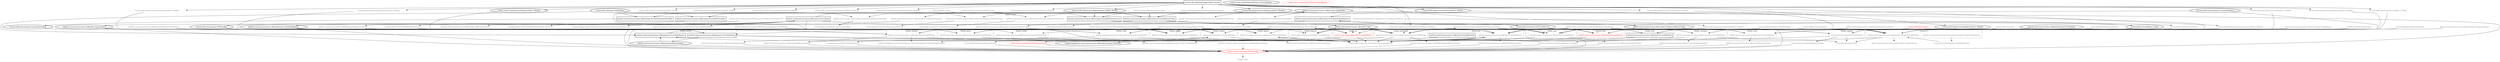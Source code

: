 digraph "" {
    subgraph "cluster_auth" {
      graph [fontsize="12.0", label="Module: auth", penwidth="0.5", style="rounded"];
      "github.com/cosmos/cosmos-sdk/x/auth.ProvideModule"[color="black", fontcolor="black", penwidth="1.5", shape="box"];
    }

    subgraph "cluster_authz" {
      graph [fontsize="12.0", label="Module: authz", penwidth="0.5", style="rounded"];
      "github.com/cosmos/cosmos-sdk/x/authz/module.ProvideModule"[color="lightgrey", fontcolor="dimgrey", penwidth="0.5", shape="box"];
    }

    subgraph "cluster_bank" {
      graph [fontsize="12.0", label="Module: bank", penwidth="0.5", style="rounded"];
      "github.com/cosmos/cosmos-sdk/x/bank.ProvideModule"[color="red", fontcolor="red", penwidth="0.5", shape="box"];
    }

    subgraph "cluster_consensus" {
      graph [fontsize="12.0", label="Module: consensus", penwidth="0.5", style="rounded"];
      "github.com/cosmos/cosmos-sdk/x/consensus.ProvideModule"[color="lightgrey", fontcolor="dimgrey", penwidth="0.5", shape="box"];
    }

    subgraph "cluster_crisis" {
      graph [fontsize="12.0", label="Module: crisis", penwidth="0.5", style="rounded"];
      "github.com/cosmos/cosmos-sdk/x/crisis.ProvideModule"[color="lightgrey", fontcolor="dimgrey", penwidth="0.5", shape="box"];
    }

    subgraph "cluster_distribution" {
      graph [fontsize="12.0", label="Module: distribution", penwidth="0.5", style="rounded"];
      "github.com/cosmos/cosmos-sdk/x/distribution.ProvideModule"[color="lightgrey", fontcolor="dimgrey", penwidth="0.5", shape="box"];
    }

    subgraph "cluster_evidence" {
      graph [fontsize="12.0", label="Module: evidence", penwidth="0.5", style="rounded"];
      "cosmossdk.io/x/evidence.ProvideModule"[color="lightgrey", fontcolor="dimgrey", penwidth="0.5", shape="box"];
    }

    subgraph "cluster_feegrant" {
      graph [fontsize="12.0", label="Module: feegrant", penwidth="0.5", style="rounded"];
      "cosmossdk.io/x/feegrant/module.ProvideModule"[color="lightgrey", fontcolor="dimgrey", penwidth="0.5", shape="box"];
    }

    subgraph "cluster_genutil" {
      graph [fontsize="12.0", label="Module: genutil", penwidth="0.5", style="rounded"];
      "github.com/cosmos/cosmos-sdk/x/genutil.ProvideModule"[color="lightgrey", fontcolor="dimgrey", penwidth="0.5", shape="box"];
    }

    subgraph "cluster_gov" {
      graph [fontsize="12.0", label="Module: gov", penwidth="0.5", style="rounded"];
      "github.com/cosmos/cosmos-sdk/x/gov.ProvideKeyTable"[color="black", fontcolor="black", penwidth="1.5", shape="box"];
      "github.com/cosmos/cosmos-sdk/x/gov.ProvideModule"[color="lightgrey", fontcolor="dimgrey", penwidth="0.5", shape="box"];
    }

    subgraph "cluster_group" {
      graph [fontsize="12.0", label="Module: group", penwidth="0.5", style="rounded"];
      "github.com/cosmos/cosmos-sdk/x/group/module.ProvideModule"[color="lightgrey", fontcolor="dimgrey", penwidth="0.5", shape="box"];
    }

    subgraph "cluster_mint" {
      graph [fontsize="12.0", label="Module: mint", penwidth="0.5", style="rounded"];
      "github.com/cosmos/cosmos-sdk/x/mint.ProvideModule"[color="lightgrey", fontcolor="dimgrey", penwidth="0.5", shape="box"];
    }

    subgraph "cluster_nft" {
      graph [fontsize="12.0", label="Module: nft", penwidth="0.5", style="rounded"];
      "mods.irisnet.org/modules/nft.ProvideModule"[color="red", fontcolor="red", penwidth="0.5", shape="box"];
    }

    subgraph "cluster_params" {
      graph [fontsize="12.0", label="Module: params", penwidth="0.5", style="rounded"];
      "github.com/cosmos/cosmos-sdk/x/params.ProvideModule"[color="black", fontcolor="black", penwidth="1.5", shape="box"];
      "github.com/cosmos/cosmos-sdk/x/params.ProvideSubspace"[color="black", fontcolor="black", penwidth="1.5", shape="box"];
    }

    subgraph "cluster_runtime" {
      graph [fontsize="12.0", label="Module: runtime", penwidth="0.5", style="rounded"];
      "github.com/cosmos/cosmos-sdk/runtime.ProvideAddressCodec"[color="black", fontcolor="black", penwidth="1.5", shape="box"];
      "github.com/cosmos/cosmos-sdk/runtime.ProvideApp"[color="black", fontcolor="black", penwidth="1.5", shape="box"];
      "github.com/cosmos/cosmos-sdk/runtime.ProvideBasicManager"[color="lightgrey", fontcolor="dimgrey", penwidth="0.5", shape="box"];
      "github.com/cosmos/cosmos-sdk/runtime.ProvideCometInfoService"[color="lightgrey", fontcolor="dimgrey", penwidth="0.5", shape="box"];
      "github.com/cosmos/cosmos-sdk/runtime.ProvideEventService"[color="lightgrey", fontcolor="dimgrey", penwidth="0.5", shape="box"];
      "github.com/cosmos/cosmos-sdk/runtime.ProvideGenesisTxHandler"[color="lightgrey", fontcolor="dimgrey", penwidth="0.5", shape="box"];
      "github.com/cosmos/cosmos-sdk/runtime.ProvideHeaderInfoService"[color="lightgrey", fontcolor="dimgrey", penwidth="0.5", shape="box"];
      "github.com/cosmos/cosmos-sdk/runtime.ProvideInterfaceRegistry"[color="black", fontcolor="black", penwidth="1.5", shape="box"];
      "github.com/cosmos/cosmos-sdk/runtime.ProvideKVStoreKey"[color="black", fontcolor="black", penwidth="1.5", shape="box"];
      "github.com/cosmos/cosmos-sdk/runtime.ProvideKVStoreService"[color="black", fontcolor="black", penwidth="1.5", shape="box"];
      "github.com/cosmos/cosmos-sdk/runtime.ProvideMemoryStoreKey"[color="lightgrey", fontcolor="dimgrey", penwidth="0.5", shape="box"];
      "github.com/cosmos/cosmos-sdk/runtime.ProvideMemoryStoreService"[color="lightgrey", fontcolor="dimgrey", penwidth="0.5", shape="box"];
      "github.com/cosmos/cosmos-sdk/runtime.ProvideTransientStoreKey"[color="black", fontcolor="black", penwidth="1.5", shape="box"];
      "github.com/cosmos/cosmos-sdk/runtime.ProvideTransientStoreService"[color="lightgrey", fontcolor="dimgrey", penwidth="0.5", shape="box"];
    }

    subgraph "cluster_slashing" {
      graph [fontsize="12.0", label="Module: slashing", penwidth="0.5", style="rounded"];
      "github.com/cosmos/cosmos-sdk/x/slashing.ProvideModule"[color="lightgrey", fontcolor="dimgrey", penwidth="0.5", shape="box"];
    }

    subgraph "cluster_staking" {
      graph [fontsize="12.0", label="Module: staking", penwidth="0.5", style="rounded"];
      "github.com/cosmos/cosmos-sdk/x/staking.ProvideModule"[color="lightgrey", fontcolor="dimgrey", penwidth="0.5", shape="box"];
    }

    subgraph "cluster_tx" {
      graph [fontsize="12.0", label="Module: tx", penwidth="0.5", style="rounded"];
      "github.com/cosmos/cosmos-sdk/x/auth/tx/config.ProvideModule"[color="lightgrey", fontcolor="dimgrey", penwidth="0.5", shape="box"];
      "github.com/cosmos/cosmos-sdk/x/auth/tx/config.ProvideProtoRegistry"[color="lightgrey", fontcolor="dimgrey", penwidth="0.5", shape="box"];
    }

    subgraph "cluster_upgrade" {
      graph [fontsize="12.0", label="Module: upgrade", penwidth="0.5", style="rounded"];
      "cosmossdk.io/x/upgrade.ProvideModule"[color="lightgrey", fontcolor="dimgrey", penwidth="0.5", shape="box"];
    }

    subgraph "cluster_vesting" {
      graph [fontsize="12.0", label="Module: vesting", penwidth="0.5", style="rounded"];
      "github.com/cosmos/cosmos-sdk/x/auth/vesting.ProvideModule"[color="lightgrey", fontcolor="dimgrey", penwidth="0.5", shape="box"];
    }

  "*cosmossdk.io/api/cosmos/app/runtime/v1alpha1.Module"[color="black", fontcolor="black", penwidth="1.5"];
  "*cosmossdk.io/api/cosmos/app/v1alpha1.Config"[color="lightgrey", fontcolor="dimgrey", penwidth="0.5"];
  "*cosmossdk.io/api/cosmos/auth/module/v1.Module"[color="black", fontcolor="black", penwidth="1.5"];
  "*cosmossdk.io/api/cosmos/authz/module/v1.Module"[color="lightgrey", fontcolor="dimgrey", penwidth="0.5"];
  "*cosmossdk.io/api/cosmos/bank/module/v1.Module"[color="black", fontcolor="black", penwidth="1.5"];
  "*cosmossdk.io/api/cosmos/consensus/module/v1.Module"[color="lightgrey", fontcolor="dimgrey", penwidth="0.5"];
  "*cosmossdk.io/api/cosmos/crisis/module/v1.Module"[color="lightgrey", fontcolor="dimgrey", penwidth="0.5"];
  "*cosmossdk.io/api/cosmos/distribution/module/v1.Module"[color="lightgrey", fontcolor="dimgrey", penwidth="0.5"];
  "*cosmossdk.io/api/cosmos/evidence/module/v1.Module"[color="lightgrey", fontcolor="dimgrey", penwidth="0.5"];
  "*cosmossdk.io/api/cosmos/feegrant/module/v1.Module"[color="lightgrey", fontcolor="dimgrey", penwidth="0.5"];
  "*cosmossdk.io/api/cosmos/genutil/module/v1.Module"[color="lightgrey", fontcolor="dimgrey", penwidth="0.5"];
  "*cosmossdk.io/api/cosmos/gov/module/v1.Module"[color="lightgrey", fontcolor="dimgrey", penwidth="0.5"];
  "*cosmossdk.io/api/cosmos/group/module/v1.Module"[color="lightgrey", fontcolor="dimgrey", penwidth="0.5"];
  "*cosmossdk.io/api/cosmos/mint/module/v1.Module"[color="lightgrey", fontcolor="dimgrey", penwidth="0.5"];
  "*cosmossdk.io/api/cosmos/params/module/v1.Module"[color="lightgrey", fontcolor="dimgrey", penwidth="0.5"];
  "*cosmossdk.io/api/cosmos/slashing/module/v1.Module"[color="lightgrey", fontcolor="dimgrey", penwidth="0.5"];
  "*cosmossdk.io/api/cosmos/staking/module/v1.Module"[color="black", fontcolor="black", penwidth="1.5"];
  "*cosmossdk.io/api/cosmos/tx/config/v1.Config"[color="lightgrey", fontcolor="dimgrey", penwidth="0.5"];
  "*cosmossdk.io/api/cosmos/upgrade/module/v1.Module"[color="lightgrey", fontcolor="dimgrey", penwidth="0.5"];
  "*cosmossdk.io/api/cosmos/vesting/module/v1.Module"[color="lightgrey", fontcolor="dimgrey", penwidth="0.5"];
  "*cosmossdk.io/store/types.KVStoreKey"[color="black", fontcolor="black", penwidth="1.5"];
  "*cosmossdk.io/store/types.MemoryStoreKey"[color="lightgrey", fontcolor="dimgrey", penwidth="0.5"];
  "*cosmossdk.io/store/types.TransientStoreKey"[color="black", fontcolor="black", penwidth="1.5"];
  "*cosmossdk.io/x/upgrade/keeper.Keeper"[color="lightgrey", fontcolor="dimgrey", penwidth="0.5"];
  "*github.com/cosmos/cosmos-sdk/baseapp.GRPCQueryRouter"[color="lightgrey", fontcolor="dimgrey", penwidth="0.5"];
  "*github.com/cosmos/cosmos-sdk/baseapp.MsgServiceRouter"[color="lightgrey", fontcolor="dimgrey", penwidth="0.5"];
  "*github.com/cosmos/cosmos-sdk/codec.LegacyAmino"[color="black", fontcolor="black", penwidth="1.5"];
  "*github.com/cosmos/cosmos-sdk/runtime.AppBuilder"[color="black", fontcolor="black", penwidth="1.5"];
  "*github.com/cosmos/cosmos-sdk/x/crisis/keeper.Keeper"[color="lightgrey", fontcolor="dimgrey", penwidth="0.5"];
  "*github.com/cosmos/cosmos-sdk/x/gov/keeper.Keeper"[color="lightgrey", fontcolor="dimgrey", penwidth="0.5"];
  "*github.com/cosmos/cosmos-sdk/x/staking/keeper.Keeper"[color="lightgrey", fontcolor="dimgrey", penwidth="0.5"];
  "*github.com/cosmos/ibc-go/modules/capability/keeper.Keeper"[color="lightgrey", fontcolor="dimgrey", penwidth="0.5"];
  "*github.com/spf13/viper.Viper"[color="lightgrey", fontcolor="dimgrey", penwidth="0.5"];
  "*mods.irisnet.org/api/irismod/nft/module/v1.Module"[color="black", fontcolor="black", penwidth="1.5"];
  "[]cosmossdk.io/x/tx/signing.CustomGetSigner"[color="black", comment="many-per-container", fontcolor="black", penwidth="1.5"];
  "[]github.com/cosmos/cosmos-sdk/x/gov/types/v1beta1.HandlerRoute"[color="lightgrey", comment="many-per-container", fontcolor="dimgrey", penwidth="0.5"];
  "[]runtime.BaseAppOption"[color="lightgrey", comment="many-per-container", fontcolor="dimgrey", penwidth="0.5"];
  "cosmossdk.io/core/address.Codec"[color="black", fontcolor="black", penwidth="1.5"];
  "cosmossdk.io/core/comet.BlockInfoService"[color="lightgrey", fontcolor="dimgrey", penwidth="0.5"];
  "cosmossdk.io/core/event.Service"[color="lightgrey", fontcolor="dimgrey", penwidth="0.5"];
  "cosmossdk.io/core/genesis.TxHandler"[color="lightgrey", fontcolor="dimgrey", penwidth="0.5"];
  "cosmossdk.io/core/header.Service"[color="lightgrey", fontcolor="dimgrey", penwidth="0.5"];
  "cosmossdk.io/core/store.KVStoreService"[color="black", fontcolor="black", penwidth="1.5"];
  "cosmossdk.io/core/store.MemoryStoreService"[color="lightgrey", fontcolor="dimgrey", penwidth="0.5"];
  "cosmossdk.io/core/store.TransientStoreService"[color="lightgrey", fontcolor="dimgrey", penwidth="0.5"];
  "cosmossdk.io/depinject.ModuleKey"[color="black", fontcolor="black", penwidth="1.5"];
  "cosmossdk.io/depinject.OwnModuleKey"[color="lightgrey", fontcolor="dimgrey", penwidth="0.5"];
  "cosmossdk.io/depinject/appconfig.Compose"[color="black", fontcolor="black", penwidth="1.5", shape="box"];
  "cosmossdk.io/log.Logger"[color="red", fontcolor="red", penwidth="0.5"];
  "cosmossdk.io/x/evidence/keeper.Keeper"[color="lightgrey", fontcolor="dimgrey", penwidth="0.5"];
  "cosmossdk.io/x/feegrant/keeper.Keeper"[color="lightgrey", fontcolor="dimgrey", penwidth="0.5"];
  "cosmossdk.io/x/tx/signing.ProtoFileResolver"[color="lightgrey", fontcolor="dimgrey", penwidth="0.5"];
  "func() []signing.SignModeHandler"[color="lightgrey", fontcolor="dimgrey", penwidth="0.5"];
  "func() address.Codec"[color="lightgrey", fontcolor="dimgrey", penwidth="0.5"];
  "func() runtime.ConsensusAddressCodec"[color="lightgrey", fontcolor="dimgrey", penwidth="0.5"];
  "func() runtime.ValidatorAddressCodec"[color="lightgrey", fontcolor="dimgrey", penwidth="0.5"];
  "func() types.AccountI"[color="lightgrey", fontcolor="dimgrey", penwidth="0.5"];
  "github.com/cosmos/cosmos-sdk/client.TxConfig"[color="lightgrey", fontcolor="dimgrey", penwidth="0.5"];
  "github.com/cosmos/cosmos-sdk/codec.Codec"[color="black", fontcolor="black", penwidth="1.5"];
  "github.com/cosmos/cosmos-sdk/codec/types.InterfaceRegistry"[color="black", fontcolor="black", penwidth="1.5"];
  "github.com/cosmos/cosmos-sdk/runtime.ConsensusAddressCodec"[color="lightgrey", fontcolor="dimgrey", penwidth="0.5"];
  "github.com/cosmos/cosmos-sdk/runtime.ValidatorAddressCodec"[color="black", fontcolor="black", penwidth="1.5"];
  "github.com/cosmos/cosmos-sdk/server/types.AppOptions"[color="lightgrey", fontcolor="dimgrey", penwidth="0.5"];
  "github.com/cosmos/cosmos-sdk/x/auth/ante.FeegrantKeeper"[color="lightgrey", fontcolor="dimgrey", penwidth="0.5"];
  "github.com/cosmos/cosmos-sdk/x/auth/exported.Subspace"[color="black", fontcolor="black", penwidth="1.5"];
  "github.com/cosmos/cosmos-sdk/x/auth/keeper.AccountKeeper"[color="lightgrey", fontcolor="dimgrey", penwidth="0.5"];
  "github.com/cosmos/cosmos-sdk/x/auth/tx.ConfigOptions"[color="lightgrey", fontcolor="dimgrey", penwidth="0.5"];
  "github.com/cosmos/cosmos-sdk/x/auth/vesting/types.BankKeeper"[color="lightgrey", fontcolor="dimgrey", penwidth="0.5"];
  "github.com/cosmos/cosmos-sdk/x/authz/keeper.Keeper"[color="lightgrey", fontcolor="dimgrey", penwidth="0.5"];
  "github.com/cosmos/cosmos-sdk/x/bank/exported.Subspace"[color="lightgrey", fontcolor="dimgrey", penwidth="0.5"];
  "github.com/cosmos/cosmos-sdk/x/bank/keeper.BaseKeeper"[color="lightgrey", fontcolor="dimgrey", penwidth="0.5"];
  "github.com/cosmos/cosmos-sdk/x/consensus/keeper.Keeper"[color="lightgrey", fontcolor="dimgrey", penwidth="0.5"];
  "github.com/cosmos/cosmos-sdk/x/distribution/keeper.Keeper"[color="lightgrey", fontcolor="dimgrey", penwidth="0.5"];
  "github.com/cosmos/cosmos-sdk/x/group/keeper.Keeper"[color="lightgrey", fontcolor="dimgrey", penwidth="0.5"];
  "github.com/cosmos/cosmos-sdk/x/mint/keeper.Keeper"[color="lightgrey", fontcolor="dimgrey", penwidth="0.5"];
  "github.com/cosmos/cosmos-sdk/x/params/keeper.Keeper"[color="black", fontcolor="black", penwidth="1.5"];
  "github.com/cosmos/cosmos-sdk/x/params/types.Subspace"[color="lightgrey", fontcolor="dimgrey", penwidth="0.5"];
  "github.com/cosmos/cosmos-sdk/x/slashing/exported.Subspace"[color="lightgrey", fontcolor="dimgrey", penwidth="0.5"];
  "github.com/cosmos/cosmos-sdk/x/slashing/keeper.Keeper"[color="lightgrey", fontcolor="dimgrey", penwidth="0.5"];
  "github.com/cosmos/cosmos-sdk/x/staking/exported.Subspace"[color="lightgrey", fontcolor="dimgrey", penwidth="0.5"];
  "google.golang.org/protobuf/reflect/protodesc.Resolver"[color="lightgrey", fontcolor="dimgrey", penwidth="0.5"];
  "google.golang.org/protobuf/reflect/protoregistry.MessageTypeResolver"[color="lightgrey", fontcolor="dimgrey", penwidth="0.5"];
  "map[string]."[color="lightgrey", fontcolor="dimgrey", penwidth="0.5"];
  "map[string]cosmossdk.io/core/appmodule.AppModule"[color="lightgrey", comment="one-per-module", fontcolor="dimgrey", penwidth="0.5"];
  "map[string]github.com/cosmos/cosmos-sdk/types/module.AppModuleBasic"[color="lightgrey", fontcolor="dimgrey", penwidth="0.5"];
  "map[string]github.com/cosmos/cosmos-sdk/x/params/types.KeyTable"[color="black", comment="one-per-module", fontcolor="black", penwidth="1.5"];
  "map[string]github.com/cosmos/cosmos-sdk/x/staking/types.StakingHooksWrapper"[color="lightgrey", comment="one-per-module", fontcolor="dimgrey", penwidth="0.5"];
  "mods.irisnet.org/modules/nft/keeper.Keeper"[color="red", fontcolor="red", penwidth="0.5"];
  "mods.irisnet.org/modules/nft/types.AccountKeeper"[color="black", fontcolor="black", penwidth="1.5"];
  "mods.irisnet.org/modules/nft/types.BankKeeper"[color="red", fontcolor="red", penwidth="0.5"];
  "mods.irisnet.org/simapp.NewSimApp"[color="red", fontcolor="red", penwidth="1.5", shape="hexagon"];
  "types.InflationCalculationFn"[color="lightgrey", fontcolor="dimgrey", penwidth="0.5"];
  "types.RandomGenesisAccountsFn"[color="lightgrey", fontcolor="dimgrey", penwidth="0.5"];
  "cosmossdk.io/depinject/appconfig.Compose" -> "*cosmossdk.io/api/cosmos/app/v1alpha1.Config";
  "cosmossdk.io/depinject/appconfig.Compose" -> "*cosmossdk.io/api/cosmos/app/runtime/v1alpha1.Module";
  "github.com/cosmos/cosmos-sdk/codec/types.InterfaceRegistry" -> "github.com/cosmos/cosmos-sdk/runtime.ProvideApp";
  "github.com/cosmos/cosmos-sdk/runtime.ProvideApp" -> "github.com/cosmos/cosmos-sdk/codec.Codec";
  "github.com/cosmos/cosmos-sdk/runtime.ProvideApp" -> "*github.com/cosmos/cosmos-sdk/codec.LegacyAmino";
  "github.com/cosmos/cosmos-sdk/runtime.ProvideApp" -> "*github.com/cosmos/cosmos-sdk/runtime.AppBuilder";
  "github.com/cosmos/cosmos-sdk/runtime.ProvideApp" -> "*github.com/cosmos/cosmos-sdk/baseapp.MsgServiceRouter";
  "github.com/cosmos/cosmos-sdk/runtime.ProvideApp" -> "*github.com/cosmos/cosmos-sdk/baseapp.GRPCQueryRouter";
  "github.com/cosmos/cosmos-sdk/runtime.ProvideApp" -> "map[string]cosmossdk.io/core/appmodule.AppModule";
  "github.com/cosmos/cosmos-sdk/runtime.ProvideApp" -> "google.golang.org/protobuf/reflect/protodesc.Resolver";
  "github.com/cosmos/cosmos-sdk/runtime.ProvideApp" -> "google.golang.org/protobuf/reflect/protoregistry.MessageTypeResolver";
  "cosmossdk.io/core/address.Codec" -> "github.com/cosmos/cosmos-sdk/runtime.ProvideInterfaceRegistry";
  "github.com/cosmos/cosmos-sdk/runtime.ValidatorAddressCodec" -> "github.com/cosmos/cosmos-sdk/runtime.ProvideInterfaceRegistry";
  "[]cosmossdk.io/x/tx/signing.CustomGetSigner" -> "github.com/cosmos/cosmos-sdk/runtime.ProvideInterfaceRegistry";
  "github.com/cosmos/cosmos-sdk/runtime.ProvideInterfaceRegistry" -> "github.com/cosmos/cosmos-sdk/codec/types.InterfaceRegistry";
  "*cosmossdk.io/api/cosmos/app/runtime/v1alpha1.Module" -> "github.com/cosmos/cosmos-sdk/runtime.ProvideKVStoreKey";
  "cosmossdk.io/depinject.ModuleKey" -> "github.com/cosmos/cosmos-sdk/runtime.ProvideKVStoreKey";
  "*github.com/cosmos/cosmos-sdk/runtime.AppBuilder" -> "github.com/cosmos/cosmos-sdk/runtime.ProvideKVStoreKey";
  "github.com/cosmos/cosmos-sdk/runtime.ProvideKVStoreKey" -> "*cosmossdk.io/store/types.KVStoreKey";
  "cosmossdk.io/depinject.ModuleKey" -> "github.com/cosmos/cosmos-sdk/runtime.ProvideTransientStoreKey";
  "*github.com/cosmos/cosmos-sdk/runtime.AppBuilder" -> "github.com/cosmos/cosmos-sdk/runtime.ProvideTransientStoreKey";
  "github.com/cosmos/cosmos-sdk/runtime.ProvideTransientStoreKey" -> "*cosmossdk.io/store/types.TransientStoreKey";
  "cosmossdk.io/depinject.ModuleKey" -> "github.com/cosmos/cosmos-sdk/runtime.ProvideMemoryStoreKey";
  "*github.com/cosmos/cosmos-sdk/runtime.AppBuilder" -> "github.com/cosmos/cosmos-sdk/runtime.ProvideMemoryStoreKey";
  "github.com/cosmos/cosmos-sdk/runtime.ProvideMemoryStoreKey" -> "*cosmossdk.io/store/types.MemoryStoreKey";
  "*github.com/cosmos/cosmos-sdk/runtime.AppBuilder" -> "github.com/cosmos/cosmos-sdk/runtime.ProvideGenesisTxHandler";
  "github.com/cosmos/cosmos-sdk/runtime.ProvideGenesisTxHandler" -> "cosmossdk.io/core/genesis.TxHandler";
  "*cosmossdk.io/api/cosmos/app/runtime/v1alpha1.Module" -> "github.com/cosmos/cosmos-sdk/runtime.ProvideKVStoreService";
  "cosmossdk.io/depinject.ModuleKey" -> "github.com/cosmos/cosmos-sdk/runtime.ProvideKVStoreService";
  "*github.com/cosmos/cosmos-sdk/runtime.AppBuilder" -> "github.com/cosmos/cosmos-sdk/runtime.ProvideKVStoreService";
  "github.com/cosmos/cosmos-sdk/runtime.ProvideKVStoreService" -> "cosmossdk.io/core/store.KVStoreService";
  "cosmossdk.io/depinject.ModuleKey" -> "github.com/cosmos/cosmos-sdk/runtime.ProvideMemoryStoreService";
  "*github.com/cosmos/cosmos-sdk/runtime.AppBuilder" -> "github.com/cosmos/cosmos-sdk/runtime.ProvideMemoryStoreService";
  "github.com/cosmos/cosmos-sdk/runtime.ProvideMemoryStoreService" -> "cosmossdk.io/core/store.MemoryStoreService";
  "cosmossdk.io/depinject.ModuleKey" -> "github.com/cosmos/cosmos-sdk/runtime.ProvideTransientStoreService";
  "*github.com/cosmos/cosmos-sdk/runtime.AppBuilder" -> "github.com/cosmos/cosmos-sdk/runtime.ProvideTransientStoreService";
  "github.com/cosmos/cosmos-sdk/runtime.ProvideTransientStoreService" -> "cosmossdk.io/core/store.TransientStoreService";
  "github.com/cosmos/cosmos-sdk/runtime.ProvideEventService" -> "cosmossdk.io/core/event.Service";
  "*github.com/cosmos/cosmos-sdk/runtime.AppBuilder" -> "github.com/cosmos/cosmos-sdk/runtime.ProvideHeaderInfoService";
  "github.com/cosmos/cosmos-sdk/runtime.ProvideHeaderInfoService" -> "cosmossdk.io/core/header.Service";
  "github.com/cosmos/cosmos-sdk/runtime.ProvideCometInfoService" -> "cosmossdk.io/core/comet.BlockInfoService";
  "*github.com/cosmos/cosmos-sdk/runtime.AppBuilder" -> "github.com/cosmos/cosmos-sdk/runtime.ProvideBasicManager";
  "github.com/cosmos/cosmos-sdk/runtime.ProvideBasicManager" -> "map[string]github.com/cosmos/cosmos-sdk/types/module.AppModuleBasic";
  "*cosmossdk.io/api/cosmos/auth/module/v1.Module" -> "github.com/cosmos/cosmos-sdk/runtime.ProvideAddressCodec";
  "*cosmossdk.io/api/cosmos/staking/module/v1.Module" -> "github.com/cosmos/cosmos-sdk/runtime.ProvideAddressCodec";
  "func() address.Codec" -> "github.com/cosmos/cosmos-sdk/runtime.ProvideAddressCodec";
  "func() runtime.ValidatorAddressCodec" -> "github.com/cosmos/cosmos-sdk/runtime.ProvideAddressCodec";
  "func() runtime.ConsensusAddressCodec" -> "github.com/cosmos/cosmos-sdk/runtime.ProvideAddressCodec";
  "github.com/cosmos/cosmos-sdk/runtime.ProvideAddressCodec" -> "cosmossdk.io/core/address.Codec";
  "github.com/cosmos/cosmos-sdk/runtime.ProvideAddressCodec" -> "github.com/cosmos/cosmos-sdk/runtime.ValidatorAddressCodec";
  "github.com/cosmos/cosmos-sdk/runtime.ProvideAddressCodec" -> "github.com/cosmos/cosmos-sdk/runtime.ConsensusAddressCodec";
  "cosmossdk.io/depinject/appconfig.Compose" -> "*cosmossdk.io/api/cosmos/auth/module/v1.Module";
  "*cosmossdk.io/api/cosmos/auth/module/v1.Module" -> "github.com/cosmos/cosmos-sdk/x/auth.ProvideModule";
  "cosmossdk.io/core/store.KVStoreService" -> "github.com/cosmos/cosmos-sdk/x/auth.ProvideModule";
  "github.com/cosmos/cosmos-sdk/codec.Codec" -> "github.com/cosmos/cosmos-sdk/x/auth.ProvideModule";
  "cosmossdk.io/core/address.Codec" -> "github.com/cosmos/cosmos-sdk/x/auth.ProvideModule";
  "types.RandomGenesisAccountsFn" -> "github.com/cosmos/cosmos-sdk/x/auth.ProvideModule";
  "func() types.AccountI" -> "github.com/cosmos/cosmos-sdk/x/auth.ProvideModule";
  "github.com/cosmos/cosmos-sdk/x/auth/exported.Subspace" -> "github.com/cosmos/cosmos-sdk/x/auth.ProvideModule";
  "github.com/cosmos/cosmos-sdk/x/auth.ProvideModule" -> "github.com/cosmos/cosmos-sdk/x/auth/keeper.AccountKeeper";
  "github.com/cosmos/cosmos-sdk/x/auth.ProvideModule" -> "map[string]cosmossdk.io/core/appmodule.AppModule";
  "cosmossdk.io/depinject/appconfig.Compose" -> "*cosmossdk.io/api/cosmos/vesting/module/v1.Module";
  "github.com/cosmos/cosmos-sdk/x/auth/keeper.AccountKeeper" -> "github.com/cosmos/cosmos-sdk/x/auth/vesting.ProvideModule";
  "github.com/cosmos/cosmos-sdk/x/auth/vesting/types.BankKeeper" -> "github.com/cosmos/cosmos-sdk/x/auth/vesting.ProvideModule";
  "github.com/cosmos/cosmos-sdk/x/auth/vesting.ProvideModule" -> "map[string]cosmossdk.io/core/appmodule.AppModule";
  "cosmossdk.io/depinject/appconfig.Compose" -> "*cosmossdk.io/api/cosmos/bank/module/v1.Module";
  "*cosmossdk.io/api/cosmos/bank/module/v1.Module" -> "github.com/cosmos/cosmos-sdk/x/bank.ProvideModule";
  "github.com/cosmos/cosmos-sdk/codec.Codec" -> "github.com/cosmos/cosmos-sdk/x/bank.ProvideModule";
  "cosmossdk.io/core/store.KVStoreService" -> "github.com/cosmos/cosmos-sdk/x/bank.ProvideModule";
  "cosmossdk.io/log.Logger" -> "github.com/cosmos/cosmos-sdk/x/bank.ProvideModule";
  "github.com/cosmos/cosmos-sdk/x/auth/keeper.AccountKeeper" -> "github.com/cosmos/cosmos-sdk/x/bank.ProvideModule";
  "github.com/cosmos/cosmos-sdk/x/bank/exported.Subspace" -> "github.com/cosmos/cosmos-sdk/x/bank.ProvideModule";
  "github.com/cosmos/cosmos-sdk/x/bank.ProvideModule" -> "github.com/cosmos/cosmos-sdk/x/bank/keeper.BaseKeeper";
  "github.com/cosmos/cosmos-sdk/x/bank.ProvideModule" -> "map[string]cosmossdk.io/core/appmodule.AppModule";
  "cosmossdk.io/depinject/appconfig.Compose" -> "*cosmossdk.io/api/cosmos/staking/module/v1.Module";
  "*cosmossdk.io/api/cosmos/staking/module/v1.Module" -> "github.com/cosmos/cosmos-sdk/x/staking.ProvideModule";
  "github.com/cosmos/cosmos-sdk/runtime.ValidatorAddressCodec" -> "github.com/cosmos/cosmos-sdk/x/staking.ProvideModule";
  "github.com/cosmos/cosmos-sdk/runtime.ConsensusAddressCodec" -> "github.com/cosmos/cosmos-sdk/x/staking.ProvideModule";
  "github.com/cosmos/cosmos-sdk/x/auth/keeper.AccountKeeper" -> "github.com/cosmos/cosmos-sdk/x/staking.ProvideModule";
  "github.com/cosmos/cosmos-sdk/x/bank/keeper.BaseKeeper" -> "github.com/cosmos/cosmos-sdk/x/staking.ProvideModule";
  "github.com/cosmos/cosmos-sdk/codec.Codec" -> "github.com/cosmos/cosmos-sdk/x/staking.ProvideModule";
  "cosmossdk.io/core/store.KVStoreService" -> "github.com/cosmos/cosmos-sdk/x/staking.ProvideModule";
  "github.com/cosmos/cosmos-sdk/x/staking/exported.Subspace" -> "github.com/cosmos/cosmos-sdk/x/staking.ProvideModule";
  "github.com/cosmos/cosmos-sdk/x/staking.ProvideModule" -> "*github.com/cosmos/cosmos-sdk/x/staking/keeper.Keeper";
  "github.com/cosmos/cosmos-sdk/x/staking.ProvideModule" -> "map[string]cosmossdk.io/core/appmodule.AppModule";
  "cosmossdk.io/depinject/appconfig.Compose" -> "*cosmossdk.io/api/cosmos/slashing/module/v1.Module";
  "*cosmossdk.io/api/cosmos/slashing/module/v1.Module" -> "github.com/cosmos/cosmos-sdk/x/slashing.ProvideModule";
  "cosmossdk.io/core/store.KVStoreService" -> "github.com/cosmos/cosmos-sdk/x/slashing.ProvideModule";
  "github.com/cosmos/cosmos-sdk/codec.Codec" -> "github.com/cosmos/cosmos-sdk/x/slashing.ProvideModule";
  "*github.com/cosmos/cosmos-sdk/codec.LegacyAmino" -> "github.com/cosmos/cosmos-sdk/x/slashing.ProvideModule";
  "github.com/cosmos/cosmos-sdk/codec/types.InterfaceRegistry" -> "github.com/cosmos/cosmos-sdk/x/slashing.ProvideModule";
  "github.com/cosmos/cosmos-sdk/x/auth/keeper.AccountKeeper" -> "github.com/cosmos/cosmos-sdk/x/slashing.ProvideModule";
  "github.com/cosmos/cosmos-sdk/x/bank/keeper.BaseKeeper" -> "github.com/cosmos/cosmos-sdk/x/slashing.ProvideModule";
  "*github.com/cosmos/cosmos-sdk/x/staking/keeper.Keeper" -> "github.com/cosmos/cosmos-sdk/x/slashing.ProvideModule";
  "github.com/cosmos/cosmos-sdk/x/slashing/exported.Subspace" -> "github.com/cosmos/cosmos-sdk/x/slashing.ProvideModule";
  "github.com/cosmos/cosmos-sdk/x/slashing.ProvideModule" -> "github.com/cosmos/cosmos-sdk/x/slashing/keeper.Keeper";
  "github.com/cosmos/cosmos-sdk/x/slashing.ProvideModule" -> "map[string]cosmossdk.io/core/appmodule.AppModule";
  "github.com/cosmos/cosmos-sdk/x/slashing.ProvideModule" -> "map[string]github.com/cosmos/cosmos-sdk/x/staking/types.StakingHooksWrapper";
  "cosmossdk.io/depinject/appconfig.Compose" -> "*cosmossdk.io/api/cosmos/params/module/v1.Module";
  "*cosmossdk.io/store/types.KVStoreKey" -> "github.com/cosmos/cosmos-sdk/x/params.ProvideModule";
  "*cosmossdk.io/store/types.TransientStoreKey" -> "github.com/cosmos/cosmos-sdk/x/params.ProvideModule";
  "github.com/cosmos/cosmos-sdk/codec.Codec" -> "github.com/cosmos/cosmos-sdk/x/params.ProvideModule";
  "*github.com/cosmos/cosmos-sdk/codec.LegacyAmino" -> "github.com/cosmos/cosmos-sdk/x/params.ProvideModule";
  "github.com/cosmos/cosmos-sdk/x/params.ProvideModule" -> "github.com/cosmos/cosmos-sdk/x/params/keeper.Keeper";
  "github.com/cosmos/cosmos-sdk/x/params.ProvideModule" -> "map[string]cosmossdk.io/core/appmodule.AppModule";
  "github.com/cosmos/cosmos-sdk/x/params.ProvideModule" -> "[]github.com/cosmos/cosmos-sdk/x/gov/types/v1beta1.HandlerRoute";
  "cosmossdk.io/depinject.ModuleKey" -> "github.com/cosmos/cosmos-sdk/x/params.ProvideSubspace";
  "github.com/cosmos/cosmos-sdk/x/params/keeper.Keeper" -> "github.com/cosmos/cosmos-sdk/x/params.ProvideSubspace";
  "map[string]github.com/cosmos/cosmos-sdk/x/params/types.KeyTable" -> "github.com/cosmos/cosmos-sdk/x/params.ProvideSubspace";
  "github.com/cosmos/cosmos-sdk/x/params.ProvideSubspace" -> "github.com/cosmos/cosmos-sdk/x/params/types.Subspace";
  "cosmossdk.io/depinject/appconfig.Compose" -> "*cosmossdk.io/api/cosmos/tx/config/v1.Config";
  "*cosmossdk.io/api/cosmos/tx/config/v1.Config" -> "github.com/cosmos/cosmos-sdk/x/auth/tx/config.ProvideModule";
  "cosmossdk.io/core/address.Codec" -> "github.com/cosmos/cosmos-sdk/x/auth/tx/config.ProvideModule";
  "github.com/cosmos/cosmos-sdk/runtime.ValidatorAddressCodec" -> "github.com/cosmos/cosmos-sdk/x/auth/tx/config.ProvideModule";
  "github.com/cosmos/cosmos-sdk/codec.Codec" -> "github.com/cosmos/cosmos-sdk/x/auth/tx/config.ProvideModule";
  "cosmossdk.io/x/tx/signing.ProtoFileResolver" -> "github.com/cosmos/cosmos-sdk/x/auth/tx/config.ProvideModule";
  "github.com/cosmos/cosmos-sdk/x/bank/keeper.BaseKeeper" -> "github.com/cosmos/cosmos-sdk/x/auth/tx/config.ProvideModule";
  "github.com/cosmos/cosmos-sdk/x/bank/keeper.BaseKeeper" -> "github.com/cosmos/cosmos-sdk/x/auth/tx/config.ProvideModule";
  "github.com/cosmos/cosmos-sdk/x/auth/keeper.AccountKeeper" -> "github.com/cosmos/cosmos-sdk/x/auth/tx/config.ProvideModule";
  "github.com/cosmos/cosmos-sdk/x/auth/ante.FeegrantKeeper" -> "github.com/cosmos/cosmos-sdk/x/auth/tx/config.ProvideModule";
  "func() []signing.SignModeHandler" -> "github.com/cosmos/cosmos-sdk/x/auth/tx/config.ProvideModule";
  "[]cosmossdk.io/x/tx/signing.CustomGetSigner" -> "github.com/cosmos/cosmos-sdk/x/auth/tx/config.ProvideModule";
  "github.com/cosmos/cosmos-sdk/x/auth/tx/config.ProvideModule" -> "github.com/cosmos/cosmos-sdk/client.TxConfig";
  "github.com/cosmos/cosmos-sdk/x/auth/tx/config.ProvideModule" -> "github.com/cosmos/cosmos-sdk/x/auth/tx.ConfigOptions";
  "github.com/cosmos/cosmos-sdk/x/auth/tx/config.ProvideModule" -> "[]runtime.BaseAppOption";
  "github.com/cosmos/cosmos-sdk/x/auth/tx/config.ProvideProtoRegistry" -> "cosmossdk.io/x/tx/signing.ProtoFileResolver";
  "cosmossdk.io/depinject/appconfig.Compose" -> "*cosmossdk.io/api/cosmos/genutil/module/v1.Module";
  "github.com/cosmos/cosmos-sdk/x/auth/keeper.AccountKeeper" -> "github.com/cosmos/cosmos-sdk/x/genutil.ProvideModule";
  "*github.com/cosmos/cosmos-sdk/x/staking/keeper.Keeper" -> "github.com/cosmos/cosmos-sdk/x/genutil.ProvideModule";
  "cosmossdk.io/core/genesis.TxHandler" -> "github.com/cosmos/cosmos-sdk/x/genutil.ProvideModule";
  "github.com/cosmos/cosmos-sdk/client.TxConfig" -> "github.com/cosmos/cosmos-sdk/x/genutil.ProvideModule";
  "github.com/cosmos/cosmos-sdk/x/genutil.ProvideModule" -> "map[string]cosmossdk.io/core/appmodule.AppModule";
  "cosmossdk.io/depinject/appconfig.Compose" -> "*cosmossdk.io/api/cosmos/authz/module/v1.Module";
  "github.com/cosmos/cosmos-sdk/codec.Codec" -> "github.com/cosmos/cosmos-sdk/x/authz/module.ProvideModule";
  "github.com/cosmos/cosmos-sdk/x/auth/keeper.AccountKeeper" -> "github.com/cosmos/cosmos-sdk/x/authz/module.ProvideModule";
  "github.com/cosmos/cosmos-sdk/x/bank/keeper.BaseKeeper" -> "github.com/cosmos/cosmos-sdk/x/authz/module.ProvideModule";
  "github.com/cosmos/cosmos-sdk/codec/types.InterfaceRegistry" -> "github.com/cosmos/cosmos-sdk/x/authz/module.ProvideModule";
  "*github.com/cosmos/cosmos-sdk/baseapp.MsgServiceRouter" -> "github.com/cosmos/cosmos-sdk/x/authz/module.ProvideModule";
  "cosmossdk.io/core/store.KVStoreService" -> "github.com/cosmos/cosmos-sdk/x/authz/module.ProvideModule";
  "github.com/cosmos/cosmos-sdk/x/authz/module.ProvideModule" -> "github.com/cosmos/cosmos-sdk/x/authz/keeper.Keeper";
  "github.com/cosmos/cosmos-sdk/x/authz/module.ProvideModule" -> "map[string]cosmossdk.io/core/appmodule.AppModule";
  "cosmossdk.io/depinject/appconfig.Compose" -> "*cosmossdk.io/api/cosmos/upgrade/module/v1.Module";
  "*cosmossdk.io/api/cosmos/upgrade/module/v1.Module" -> "cosmossdk.io/x/upgrade.ProvideModule";
  "cosmossdk.io/core/store.KVStoreService" -> "cosmossdk.io/x/upgrade.ProvideModule";
  "github.com/cosmos/cosmos-sdk/codec.Codec" -> "cosmossdk.io/x/upgrade.ProvideModule";
  "cosmossdk.io/core/address.Codec" -> "cosmossdk.io/x/upgrade.ProvideModule";
  "github.com/cosmos/cosmos-sdk/server/types.AppOptions" -> "cosmossdk.io/x/upgrade.ProvideModule";
  "*github.com/spf13/viper.Viper" -> "cosmossdk.io/x/upgrade.ProvideModule";
  "cosmossdk.io/x/upgrade.ProvideModule" -> "*cosmossdk.io/x/upgrade/keeper.Keeper";
  "cosmossdk.io/x/upgrade.ProvideModule" -> "map[string]cosmossdk.io/core/appmodule.AppModule";
  "cosmossdk.io/x/upgrade.ProvideModule" -> "[]runtime.BaseAppOption";
  "cosmossdk.io/depinject/appconfig.Compose" -> "*cosmossdk.io/api/cosmos/distribution/module/v1.Module";
  "*cosmossdk.io/api/cosmos/distribution/module/v1.Module" -> "github.com/cosmos/cosmos-sdk/x/distribution.ProvideModule";
  "cosmossdk.io/core/store.KVStoreService" -> "github.com/cosmos/cosmos-sdk/x/distribution.ProvideModule";
  "github.com/cosmos/cosmos-sdk/codec.Codec" -> "github.com/cosmos/cosmos-sdk/x/distribution.ProvideModule";
  "github.com/cosmos/cosmos-sdk/x/auth/keeper.AccountKeeper" -> "github.com/cosmos/cosmos-sdk/x/distribution.ProvideModule";
  "github.com/cosmos/cosmos-sdk/x/bank/keeper.BaseKeeper" -> "github.com/cosmos/cosmos-sdk/x/distribution.ProvideModule";
  "*github.com/cosmos/cosmos-sdk/x/staking/keeper.Keeper" -> "github.com/cosmos/cosmos-sdk/x/distribution.ProvideModule";
  "github.com/cosmos/cosmos-sdk/x/params/types.Subspace" -> "github.com/cosmos/cosmos-sdk/x/distribution.ProvideModule";
  "github.com/cosmos/cosmos-sdk/x/distribution.ProvideModule" -> "github.com/cosmos/cosmos-sdk/x/distribution/keeper.Keeper";
  "github.com/cosmos/cosmos-sdk/x/distribution.ProvideModule" -> "map[string]cosmossdk.io/core/appmodule.AppModule";
  "github.com/cosmos/cosmos-sdk/x/distribution.ProvideModule" -> "map[string]github.com/cosmos/cosmos-sdk/x/staking/types.StakingHooksWrapper";
  "cosmossdk.io/depinject/appconfig.Compose" -> "*cosmossdk.io/api/cosmos/evidence/module/v1.Module";
  "cosmossdk.io/core/store.KVStoreService" -> "cosmossdk.io/x/evidence.ProvideModule";
  "github.com/cosmos/cosmos-sdk/codec.Codec" -> "cosmossdk.io/x/evidence.ProvideModule";
  "*github.com/cosmos/cosmos-sdk/x/staking/keeper.Keeper" -> "cosmossdk.io/x/evidence.ProvideModule";
  "github.com/cosmos/cosmos-sdk/x/slashing/keeper.Keeper" -> "cosmossdk.io/x/evidence.ProvideModule";
  "cosmossdk.io/core/address.Codec" -> "cosmossdk.io/x/evidence.ProvideModule";
  "cosmossdk.io/core/comet.BlockInfoService" -> "cosmossdk.io/x/evidence.ProvideModule";
  "cosmossdk.io/x/evidence.ProvideModule" -> "cosmossdk.io/x/evidence/keeper.Keeper";
  "cosmossdk.io/x/evidence.ProvideModule" -> "map[string]cosmossdk.io/core/appmodule.AppModule";
  "cosmossdk.io/depinject/appconfig.Compose" -> "*cosmossdk.io/api/cosmos/mint/module/v1.Module";
  "cosmossdk.io/depinject.OwnModuleKey" -> "github.com/cosmos/cosmos-sdk/x/mint.ProvideModule";
  "*cosmossdk.io/api/cosmos/mint/module/v1.Module" -> "github.com/cosmos/cosmos-sdk/x/mint.ProvideModule";
  "cosmossdk.io/core/store.KVStoreService" -> "github.com/cosmos/cosmos-sdk/x/mint.ProvideModule";
  "github.com/cosmos/cosmos-sdk/codec.Codec" -> "github.com/cosmos/cosmos-sdk/x/mint.ProvideModule";
  "types.InflationCalculationFn" -> "github.com/cosmos/cosmos-sdk/x/mint.ProvideModule";
  "github.com/cosmos/cosmos-sdk/x/params/types.Subspace" -> "github.com/cosmos/cosmos-sdk/x/mint.ProvideModule";
  "github.com/cosmos/cosmos-sdk/x/auth/keeper.AccountKeeper" -> "github.com/cosmos/cosmos-sdk/x/mint.ProvideModule";
  "github.com/cosmos/cosmos-sdk/x/bank/keeper.BaseKeeper" -> "github.com/cosmos/cosmos-sdk/x/mint.ProvideModule";
  "*github.com/cosmos/cosmos-sdk/x/staking/keeper.Keeper" -> "github.com/cosmos/cosmos-sdk/x/mint.ProvideModule";
  "github.com/cosmos/cosmos-sdk/x/mint.ProvideModule" -> "github.com/cosmos/cosmos-sdk/x/mint/keeper.Keeper";
  "github.com/cosmos/cosmos-sdk/x/mint.ProvideModule" -> "map[string]cosmossdk.io/core/appmodule.AppModule";
  "cosmossdk.io/depinject/appconfig.Compose" -> "*cosmossdk.io/api/cosmos/group/module/v1.Module";
  "*cosmossdk.io/api/cosmos/group/module/v1.Module" -> "github.com/cosmos/cosmos-sdk/x/group/module.ProvideModule";
  "*cosmossdk.io/store/types.KVStoreKey" -> "github.com/cosmos/cosmos-sdk/x/group/module.ProvideModule";
  "github.com/cosmos/cosmos-sdk/codec.Codec" -> "github.com/cosmos/cosmos-sdk/x/group/module.ProvideModule";
  "github.com/cosmos/cosmos-sdk/x/auth/keeper.AccountKeeper" -> "github.com/cosmos/cosmos-sdk/x/group/module.ProvideModule";
  "github.com/cosmos/cosmos-sdk/x/bank/keeper.BaseKeeper" -> "github.com/cosmos/cosmos-sdk/x/group/module.ProvideModule";
  "github.com/cosmos/cosmos-sdk/codec/types.InterfaceRegistry" -> "github.com/cosmos/cosmos-sdk/x/group/module.ProvideModule";
  "*github.com/cosmos/cosmos-sdk/baseapp.MsgServiceRouter" -> "github.com/cosmos/cosmos-sdk/x/group/module.ProvideModule";
  "github.com/cosmos/cosmos-sdk/x/group/module.ProvideModule" -> "github.com/cosmos/cosmos-sdk/x/group/keeper.Keeper";
  "github.com/cosmos/cosmos-sdk/x/group/module.ProvideModule" -> "map[string]cosmossdk.io/core/appmodule.AppModule";
  "cosmossdk.io/depinject/appconfig.Compose" -> "*cosmossdk.io/api/cosmos/feegrant/module/v1.Module";
  "cosmossdk.io/core/store.KVStoreService" -> "cosmossdk.io/x/feegrant/module.ProvideModule";
  "github.com/cosmos/cosmos-sdk/codec.Codec" -> "cosmossdk.io/x/feegrant/module.ProvideModule";
  "github.com/cosmos/cosmos-sdk/x/auth/keeper.AccountKeeper" -> "cosmossdk.io/x/feegrant/module.ProvideModule";
  "github.com/cosmos/cosmos-sdk/x/bank/keeper.BaseKeeper" -> "cosmossdk.io/x/feegrant/module.ProvideModule";
  "github.com/cosmos/cosmos-sdk/codec/types.InterfaceRegistry" -> "cosmossdk.io/x/feegrant/module.ProvideModule";
  "cosmossdk.io/x/feegrant/module.ProvideModule" -> "cosmossdk.io/x/feegrant/keeper.Keeper";
  "cosmossdk.io/x/feegrant/module.ProvideModule" -> "map[string]cosmossdk.io/core/appmodule.AppModule";
  "cosmossdk.io/depinject/appconfig.Compose" -> "*cosmossdk.io/api/cosmos/gov/module/v1.Module";
  "*cosmossdk.io/api/cosmos/gov/module/v1.Module" -> "github.com/cosmos/cosmos-sdk/x/gov.ProvideModule";
  "github.com/cosmos/cosmos-sdk/codec.Codec" -> "github.com/cosmos/cosmos-sdk/x/gov.ProvideModule";
  "cosmossdk.io/core/store.KVStoreService" -> "github.com/cosmos/cosmos-sdk/x/gov.ProvideModule";
  "cosmossdk.io/depinject.OwnModuleKey" -> "github.com/cosmos/cosmos-sdk/x/gov.ProvideModule";
  "*github.com/cosmos/cosmos-sdk/baseapp.MsgServiceRouter" -> "github.com/cosmos/cosmos-sdk/x/gov.ProvideModule";
  "github.com/cosmos/cosmos-sdk/x/auth/keeper.AccountKeeper" -> "github.com/cosmos/cosmos-sdk/x/gov.ProvideModule";
  "github.com/cosmos/cosmos-sdk/x/bank/keeper.BaseKeeper" -> "github.com/cosmos/cosmos-sdk/x/gov.ProvideModule";
  "*github.com/cosmos/cosmos-sdk/x/staking/keeper.Keeper" -> "github.com/cosmos/cosmos-sdk/x/gov.ProvideModule";
  "github.com/cosmos/cosmos-sdk/x/distribution/keeper.Keeper" -> "github.com/cosmos/cosmos-sdk/x/gov.ProvideModule";
  "github.com/cosmos/cosmos-sdk/x/params/types.Subspace" -> "github.com/cosmos/cosmos-sdk/x/gov.ProvideModule";
  "github.com/cosmos/cosmos-sdk/x/gov.ProvideModule" -> "map[string]cosmossdk.io/core/appmodule.AppModule";
  "github.com/cosmos/cosmos-sdk/x/gov.ProvideModule" -> "*github.com/cosmos/cosmos-sdk/x/gov/keeper.Keeper";
  "github.com/cosmos/cosmos-sdk/x/gov.ProvideModule" -> "[]github.com/cosmos/cosmos-sdk/x/gov/types/v1beta1.HandlerRoute";
  "github.com/cosmos/cosmos-sdk/x/gov.ProvideKeyTable" -> "map[string]github.com/cosmos/cosmos-sdk/x/params/types.KeyTable";
  "cosmossdk.io/depinject/appconfig.Compose" -> "*cosmossdk.io/api/cosmos/crisis/module/v1.Module";
  "*cosmossdk.io/api/cosmos/crisis/module/v1.Module" -> "github.com/cosmos/cosmos-sdk/x/crisis.ProvideModule";
  "cosmossdk.io/core/store.KVStoreService" -> "github.com/cosmos/cosmos-sdk/x/crisis.ProvideModule";
  "github.com/cosmos/cosmos-sdk/codec.Codec" -> "github.com/cosmos/cosmos-sdk/x/crisis.ProvideModule";
  "github.com/cosmos/cosmos-sdk/server/types.AppOptions" -> "github.com/cosmos/cosmos-sdk/x/crisis.ProvideModule";
  "github.com/cosmos/cosmos-sdk/x/bank/keeper.BaseKeeper" -> "github.com/cosmos/cosmos-sdk/x/crisis.ProvideModule";
  "cosmossdk.io/core/address.Codec" -> "github.com/cosmos/cosmos-sdk/x/crisis.ProvideModule";
  "github.com/cosmos/cosmos-sdk/x/params/types.Subspace" -> "github.com/cosmos/cosmos-sdk/x/crisis.ProvideModule";
  "github.com/cosmos/cosmos-sdk/x/crisis.ProvideModule" -> "map[string]cosmossdk.io/core/appmodule.AppModule";
  "github.com/cosmos/cosmos-sdk/x/crisis.ProvideModule" -> "*github.com/cosmos/cosmos-sdk/x/crisis/keeper.Keeper";
  "cosmossdk.io/depinject/appconfig.Compose" -> "*cosmossdk.io/api/cosmos/consensus/module/v1.Module";
  "*cosmossdk.io/api/cosmos/consensus/module/v1.Module" -> "github.com/cosmos/cosmos-sdk/x/consensus.ProvideModule";
  "github.com/cosmos/cosmos-sdk/codec.Codec" -> "github.com/cosmos/cosmos-sdk/x/consensus.ProvideModule";
  "cosmossdk.io/core/store.KVStoreService" -> "github.com/cosmos/cosmos-sdk/x/consensus.ProvideModule";
  "cosmossdk.io/core/event.Service" -> "github.com/cosmos/cosmos-sdk/x/consensus.ProvideModule";
  "github.com/cosmos/cosmos-sdk/x/consensus.ProvideModule" -> "github.com/cosmos/cosmos-sdk/x/consensus/keeper.Keeper";
  "github.com/cosmos/cosmos-sdk/x/consensus.ProvideModule" -> "map[string]cosmossdk.io/core/appmodule.AppModule";
  "github.com/cosmos/cosmos-sdk/x/consensus.ProvideModule" -> "[]runtime.BaseAppOption";
  "cosmossdk.io/depinject/appconfig.Compose" -> "*mods.irisnet.org/api/irismod/nft/module/v1.Module";
  "*mods.irisnet.org/api/irismod/nft/module/v1.Module" -> "mods.irisnet.org/modules/nft.ProvideModule";
  "github.com/cosmos/cosmos-sdk/codec.Codec" -> "mods.irisnet.org/modules/nft.ProvideModule";
  "cosmossdk.io/core/store.KVStoreService" -> "mods.irisnet.org/modules/nft.ProvideModule";
  "github.com/cosmos/cosmos-sdk/x/auth/keeper.AccountKeeper" -> "mods.irisnet.org/modules/nft.ProvideModule";
  "github.com/cosmos/cosmos-sdk/x/bank/keeper.BaseKeeper" -> "mods.irisnet.org/modules/nft.ProvideModule";
  "mods.irisnet.org/modules/nft.ProvideModule" -> "mods.irisnet.org/modules/nft/keeper.Keeper";
  "mods.irisnet.org/modules/nft.ProvideModule" -> "map[string]cosmossdk.io/core/appmodule.AppModule";
  "mods.irisnet.org/simapp.NewSimApp" -> "map[string].";
  "mods.irisnet.org/modules/nft/keeper.Keeper" -> "mods.irisnet.org/simapp.NewSimApp";
  "*github.com/cosmos/cosmos-sdk/runtime.AppBuilder" -> "mods.irisnet.org/simapp.NewSimApp";
  "github.com/cosmos/cosmos-sdk/codec.Codec" -> "mods.irisnet.org/simapp.NewSimApp";
  "*github.com/cosmos/cosmos-sdk/codec.LegacyAmino" -> "mods.irisnet.org/simapp.NewSimApp";
  "github.com/cosmos/cosmos-sdk/client.TxConfig" -> "mods.irisnet.org/simapp.NewSimApp";
  "github.com/cosmos/cosmos-sdk/codec/types.InterfaceRegistry" -> "mods.irisnet.org/simapp.NewSimApp";
  "github.com/cosmos/cosmos-sdk/x/auth/keeper.AccountKeeper" -> "mods.irisnet.org/simapp.NewSimApp";
  "github.com/cosmos/cosmos-sdk/x/bank/keeper.BaseKeeper" -> "mods.irisnet.org/simapp.NewSimApp";
  "*github.com/cosmos/ibc-go/modules/capability/keeper.Keeper" -> "mods.irisnet.org/simapp.NewSimApp";
  "*github.com/cosmos/cosmos-sdk/x/staking/keeper.Keeper" -> "mods.irisnet.org/simapp.NewSimApp";
  "github.com/cosmos/cosmos-sdk/x/slashing/keeper.Keeper" -> "mods.irisnet.org/simapp.NewSimApp";
  "github.com/cosmos/cosmos-sdk/x/mint/keeper.Keeper" -> "mods.irisnet.org/simapp.NewSimApp";
  "github.com/cosmos/cosmos-sdk/x/distribution/keeper.Keeper" -> "mods.irisnet.org/simapp.NewSimApp";
  "*github.com/cosmos/cosmos-sdk/x/gov/keeper.Keeper" -> "mods.irisnet.org/simapp.NewSimApp";
  "*github.com/cosmos/cosmos-sdk/x/crisis/keeper.Keeper" -> "mods.irisnet.org/simapp.NewSimApp";
  "*cosmossdk.io/x/upgrade/keeper.Keeper" -> "mods.irisnet.org/simapp.NewSimApp";
  "github.com/cosmos/cosmos-sdk/x/params/keeper.Keeper" -> "mods.irisnet.org/simapp.NewSimApp";
  "github.com/cosmos/cosmos-sdk/x/authz/keeper.Keeper" -> "mods.irisnet.org/simapp.NewSimApp";
  "cosmossdk.io/x/evidence/keeper.Keeper" -> "mods.irisnet.org/simapp.NewSimApp";
  "cosmossdk.io/x/feegrant/keeper.Keeper" -> "mods.irisnet.org/simapp.NewSimApp";
  "github.com/cosmos/cosmos-sdk/x/consensus/keeper.Keeper" -> "mods.irisnet.org/simapp.NewSimApp";
}

